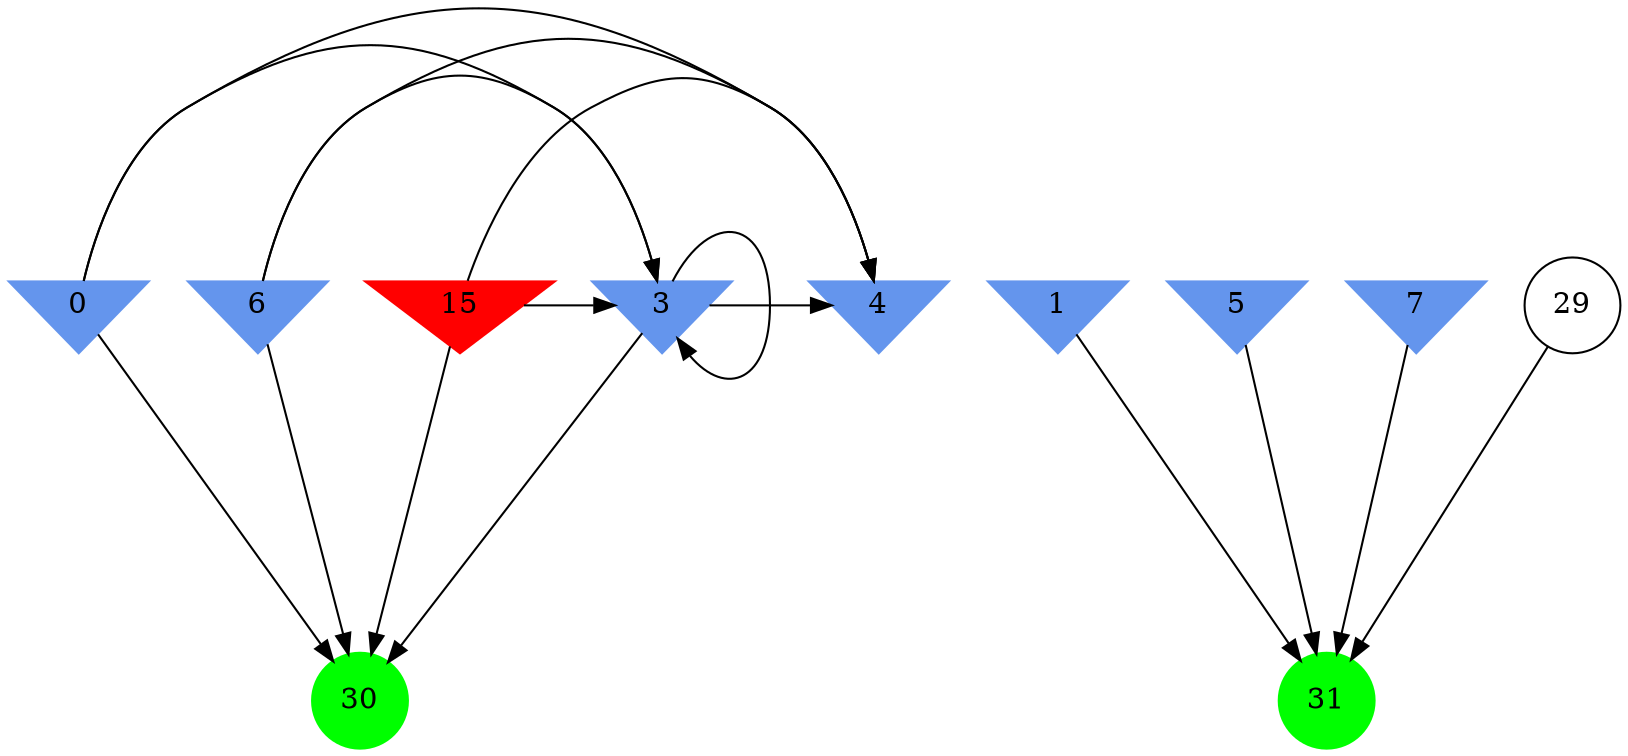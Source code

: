 digraph brain {
	ranksep=2.0;
	0 [shape=invtriangle,style=filled,color=cornflowerblue];
	1 [shape=invtriangle,style=filled,color=cornflowerblue];
	3 [shape=invtriangle,style=filled,color=cornflowerblue];
	4 [shape=invtriangle,style=filled,color=cornflowerblue];
	5 [shape=invtriangle,style=filled,color=cornflowerblue];
	6 [shape=invtriangle,style=filled,color=cornflowerblue];
	7 [shape=invtriangle,style=filled,color=cornflowerblue];
	15 [shape=invtriangle,style=filled,color=red];
	29 [shape=circle,color=black];
	30 [shape=circle,style=filled,color=green];
	31 [shape=circle,style=filled,color=green];
	29	->	31;
	5	->	31;
	7	->	31;
	1	->	31;
	15	->	30;
	15	->	4;
	15	->	3;
	3	->	30;
	3	->	4;
	3	->	3;
	6	->	30;
	6	->	4;
	6	->	3;
	0	->	30;
	0	->	4;
	0	->	3;
	{ rank=same; 0; 1; 3; 4; 5; 6; 7; 15; }
	{ rank=same; 29; }
	{ rank=same; 30; 31; }
}
